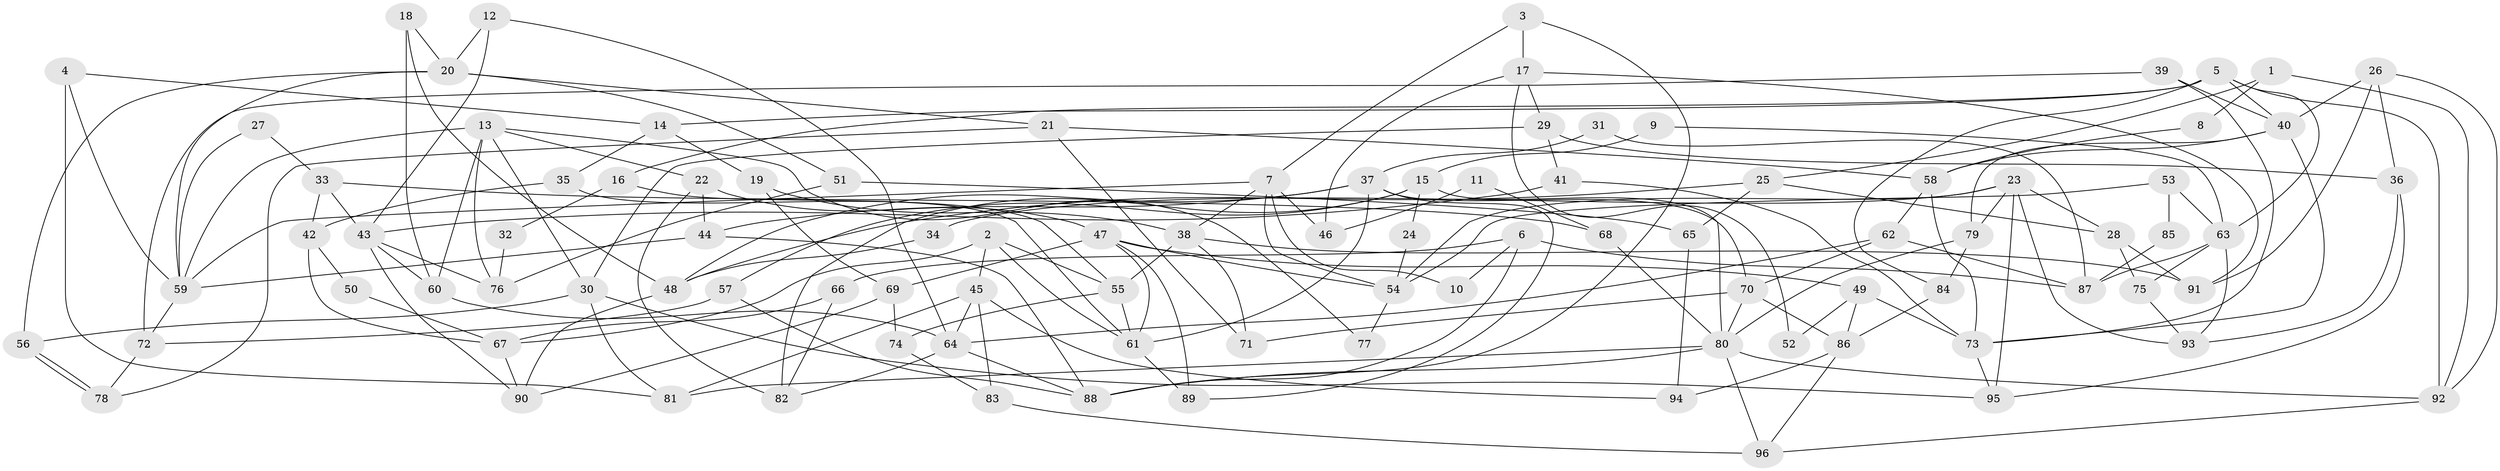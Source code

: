 // coarse degree distribution, {7: 0.16129032258064516, 10: 0.03225806451612903, 5: 0.16129032258064516, 4: 0.16129032258064516, 11: 0.03225806451612903, 9: 0.06451612903225806, 6: 0.12903225806451613, 8: 0.12903225806451613, 3: 0.06451612903225806, 2: 0.03225806451612903, 13: 0.03225806451612903}
// Generated by graph-tools (version 1.1) at 2025/50/03/04/25 22:50:49]
// undirected, 96 vertices, 192 edges
graph export_dot {
  node [color=gray90,style=filled];
  1;
  2;
  3;
  4;
  5;
  6;
  7;
  8;
  9;
  10;
  11;
  12;
  13;
  14;
  15;
  16;
  17;
  18;
  19;
  20;
  21;
  22;
  23;
  24;
  25;
  26;
  27;
  28;
  29;
  30;
  31;
  32;
  33;
  34;
  35;
  36;
  37;
  38;
  39;
  40;
  41;
  42;
  43;
  44;
  45;
  46;
  47;
  48;
  49;
  50;
  51;
  52;
  53;
  54;
  55;
  56;
  57;
  58;
  59;
  60;
  61;
  62;
  63;
  64;
  65;
  66;
  67;
  68;
  69;
  70;
  71;
  72;
  73;
  74;
  75;
  76;
  77;
  78;
  79;
  80;
  81;
  82;
  83;
  84;
  85;
  86;
  87;
  88;
  89;
  90;
  91;
  92;
  93;
  94;
  95;
  96;
  1 -- 25;
  1 -- 92;
  1 -- 8;
  2 -- 61;
  2 -- 45;
  2 -- 55;
  2 -- 67;
  3 -- 7;
  3 -- 88;
  3 -- 17;
  4 -- 59;
  4 -- 81;
  4 -- 14;
  5 -- 92;
  5 -- 84;
  5 -- 14;
  5 -- 16;
  5 -- 40;
  5 -- 63;
  6 -- 66;
  6 -- 88;
  6 -- 10;
  6 -- 87;
  7 -- 38;
  7 -- 54;
  7 -- 10;
  7 -- 46;
  7 -- 59;
  8 -- 58;
  9 -- 63;
  9 -- 15;
  11 -- 46;
  11 -- 68;
  12 -- 20;
  12 -- 43;
  12 -- 64;
  13 -- 22;
  13 -- 76;
  13 -- 30;
  13 -- 59;
  13 -- 60;
  13 -- 77;
  14 -- 19;
  14 -- 35;
  15 -- 80;
  15 -- 82;
  15 -- 24;
  15 -- 57;
  16 -- 55;
  16 -- 32;
  17 -- 29;
  17 -- 46;
  17 -- 52;
  17 -- 91;
  18 -- 20;
  18 -- 48;
  18 -- 60;
  19 -- 38;
  19 -- 69;
  20 -- 59;
  20 -- 21;
  20 -- 51;
  20 -- 56;
  21 -- 58;
  21 -- 78;
  21 -- 71;
  22 -- 44;
  22 -- 47;
  22 -- 82;
  23 -- 95;
  23 -- 93;
  23 -- 28;
  23 -- 34;
  23 -- 54;
  23 -- 79;
  24 -- 54;
  25 -- 28;
  25 -- 48;
  25 -- 65;
  26 -- 91;
  26 -- 40;
  26 -- 36;
  26 -- 92;
  27 -- 33;
  27 -- 59;
  28 -- 75;
  28 -- 91;
  29 -- 30;
  29 -- 36;
  29 -- 41;
  30 -- 56;
  30 -- 81;
  30 -- 95;
  31 -- 37;
  31 -- 87;
  32 -- 76;
  33 -- 42;
  33 -- 43;
  33 -- 68;
  34 -- 48;
  35 -- 61;
  35 -- 42;
  36 -- 95;
  36 -- 93;
  37 -- 70;
  37 -- 44;
  37 -- 48;
  37 -- 61;
  37 -- 89;
  38 -- 91;
  38 -- 55;
  38 -- 71;
  39 -- 73;
  39 -- 72;
  39 -- 40;
  40 -- 58;
  40 -- 73;
  40 -- 79;
  41 -- 73;
  41 -- 43;
  42 -- 67;
  42 -- 50;
  43 -- 60;
  43 -- 76;
  43 -- 90;
  44 -- 88;
  44 -- 59;
  45 -- 64;
  45 -- 81;
  45 -- 83;
  45 -- 94;
  47 -- 69;
  47 -- 61;
  47 -- 49;
  47 -- 54;
  47 -- 89;
  48 -- 90;
  49 -- 73;
  49 -- 52;
  49 -- 86;
  50 -- 67;
  51 -- 65;
  51 -- 76;
  53 -- 54;
  53 -- 63;
  53 -- 85;
  54 -- 77;
  55 -- 61;
  55 -- 74;
  56 -- 78;
  56 -- 78;
  57 -- 88;
  57 -- 72;
  58 -- 62;
  58 -- 73;
  59 -- 72;
  60 -- 64;
  61 -- 89;
  62 -- 70;
  62 -- 64;
  62 -- 87;
  63 -- 87;
  63 -- 75;
  63 -- 93;
  64 -- 82;
  64 -- 88;
  65 -- 94;
  66 -- 67;
  66 -- 82;
  67 -- 90;
  68 -- 80;
  69 -- 74;
  69 -- 90;
  70 -- 80;
  70 -- 71;
  70 -- 86;
  72 -- 78;
  73 -- 95;
  74 -- 83;
  75 -- 93;
  79 -- 80;
  79 -- 84;
  80 -- 96;
  80 -- 81;
  80 -- 88;
  80 -- 92;
  83 -- 96;
  84 -- 86;
  85 -- 87;
  86 -- 94;
  86 -- 96;
  92 -- 96;
}
